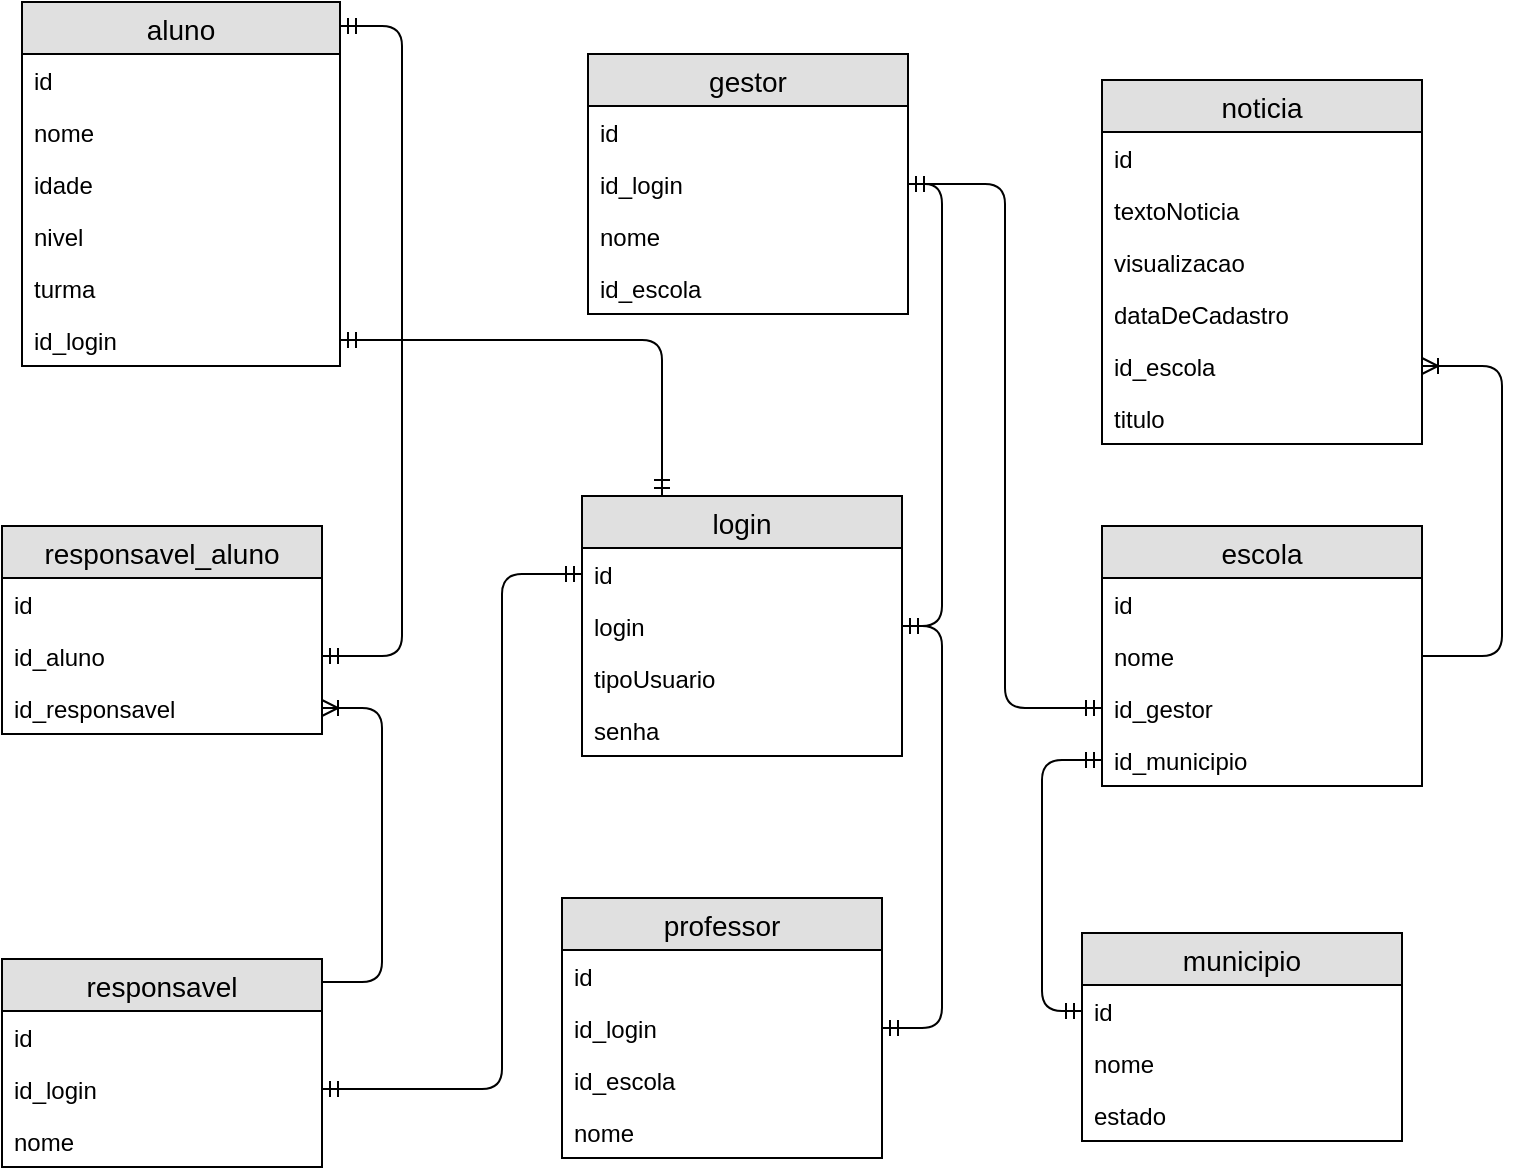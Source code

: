 <mxfile version="10.7.5" type="github"><diagram id="BJjQL9QuDtMuhnQ_gJbK" name="Page-1"><mxGraphModel dx="847" dy="484" grid="1" gridSize="10" guides="1" tooltips="1" connect="1" arrows="1" fold="1" page="1" pageScale="1" pageWidth="827" pageHeight="1169" math="0" shadow="0"><root><mxCell id="0"/><mxCell id="1" parent="0"/><mxCell id="4_5FNAx1ASMwFB8nzS7G-1" value="gestor" style="swimlane;fontStyle=0;childLayout=stackLayout;horizontal=1;startSize=26;fillColor=#e0e0e0;horizontalStack=0;resizeParent=1;resizeParentMax=0;resizeLast=0;collapsible=1;marginBottom=0;swimlaneFillColor=#ffffff;align=center;fontSize=14;" parent="1" vertex="1"><mxGeometry x="333" y="54" width="160" height="130" as="geometry"/></mxCell><mxCell id="4_5FNAx1ASMwFB8nzS7G-2" value="id" style="text;strokeColor=none;fillColor=none;spacingLeft=4;spacingRight=4;overflow=hidden;rotatable=0;points=[[0,0.5],[1,0.5]];portConstraint=eastwest;fontSize=12;" parent="4_5FNAx1ASMwFB8nzS7G-1" vertex="1"><mxGeometry y="26" width="160" height="26" as="geometry"/></mxCell><mxCell id="4_5FNAx1ASMwFB8nzS7G-72" value="id_login" style="text;strokeColor=none;fillColor=none;spacingLeft=4;spacingRight=4;overflow=hidden;rotatable=0;points=[[0,0.5],[1,0.5]];portConstraint=eastwest;fontSize=12;" parent="4_5FNAx1ASMwFB8nzS7G-1" vertex="1"><mxGeometry y="52" width="160" height="26" as="geometry"/></mxCell><mxCell id="4_5FNAx1ASMwFB8nzS7G-3" value="nome" style="text;strokeColor=none;fillColor=none;spacingLeft=4;spacingRight=4;overflow=hidden;rotatable=0;points=[[0,0.5],[1,0.5]];portConstraint=eastwest;fontSize=12;" parent="4_5FNAx1ASMwFB8nzS7G-1" vertex="1"><mxGeometry y="78" width="160" height="26" as="geometry"/></mxCell><mxCell id="4_5FNAx1ASMwFB8nzS7G-4" value="id_escola" style="text;strokeColor=none;fillColor=none;spacingLeft=4;spacingRight=4;overflow=hidden;rotatable=0;points=[[0,0.5],[1,0.5]];portConstraint=eastwest;fontSize=12;" parent="4_5FNAx1ASMwFB8nzS7G-1" vertex="1"><mxGeometry y="104" width="160" height="26" as="geometry"/></mxCell><mxCell id="4_5FNAx1ASMwFB8nzS7G-5" value="escola" style="swimlane;fontStyle=0;childLayout=stackLayout;horizontal=1;startSize=26;fillColor=#e0e0e0;horizontalStack=0;resizeParent=1;resizeParentMax=0;resizeLast=0;collapsible=1;marginBottom=0;swimlaneFillColor=#ffffff;align=center;fontSize=14;" parent="1" vertex="1"><mxGeometry x="590" y="290" width="160" height="130" as="geometry"/></mxCell><mxCell id="4_5FNAx1ASMwFB8nzS7G-6" value="id" style="text;strokeColor=none;fillColor=none;spacingLeft=4;spacingRight=4;overflow=hidden;rotatable=0;points=[[0,0.5],[1,0.5]];portConstraint=eastwest;fontSize=12;" parent="4_5FNAx1ASMwFB8nzS7G-5" vertex="1"><mxGeometry y="26" width="160" height="26" as="geometry"/></mxCell><mxCell id="4_5FNAx1ASMwFB8nzS7G-7" value="nome" style="text;strokeColor=none;fillColor=none;spacingLeft=4;spacingRight=4;overflow=hidden;rotatable=0;points=[[0,0.5],[1,0.5]];portConstraint=eastwest;fontSize=12;" parent="4_5FNAx1ASMwFB8nzS7G-5" vertex="1"><mxGeometry y="52" width="160" height="26" as="geometry"/></mxCell><mxCell id="4_5FNAx1ASMwFB8nzS7G-47" value="id_gestor" style="text;strokeColor=none;fillColor=none;spacingLeft=4;spacingRight=4;overflow=hidden;rotatable=0;points=[[0,0.5],[1,0.5]];portConstraint=eastwest;fontSize=12;" parent="4_5FNAx1ASMwFB8nzS7G-5" vertex="1"><mxGeometry y="78" width="160" height="26" as="geometry"/></mxCell><mxCell id="4_5FNAx1ASMwFB8nzS7G-8" value="id_municipio" style="text;strokeColor=none;fillColor=none;spacingLeft=4;spacingRight=4;overflow=hidden;rotatable=0;points=[[0,0.5],[1,0.5]];portConstraint=eastwest;fontSize=12;" parent="4_5FNAx1ASMwFB8nzS7G-5" vertex="1"><mxGeometry y="104" width="160" height="26" as="geometry"/></mxCell><mxCell id="4_5FNAx1ASMwFB8nzS7G-9" value="aluno" style="swimlane;fontStyle=0;childLayout=stackLayout;horizontal=1;startSize=26;fillColor=#e0e0e0;horizontalStack=0;resizeParent=1;resizeParentMax=0;resizeLast=0;collapsible=1;marginBottom=0;swimlaneFillColor=#ffffff;align=center;fontSize=14;" parent="1" vertex="1"><mxGeometry x="50" y="28" width="159" height="182" as="geometry"><mxRectangle x="220" y="20" width="70" height="26" as="alternateBounds"/></mxGeometry></mxCell><mxCell id="4_5FNAx1ASMwFB8nzS7G-10" value="id" style="text;strokeColor=none;fillColor=none;spacingLeft=4;spacingRight=4;overflow=hidden;rotatable=0;points=[[0,0.5],[1,0.5]];portConstraint=eastwest;fontSize=12;" parent="4_5FNAx1ASMwFB8nzS7G-9" vertex="1"><mxGeometry y="26" width="159" height="26" as="geometry"/></mxCell><mxCell id="4_5FNAx1ASMwFB8nzS7G-11" value="nome" style="text;strokeColor=none;fillColor=none;spacingLeft=4;spacingRight=4;overflow=hidden;rotatable=0;points=[[0,0.5],[1,0.5]];portConstraint=eastwest;fontSize=12;" parent="4_5FNAx1ASMwFB8nzS7G-9" vertex="1"><mxGeometry y="52" width="159" height="26" as="geometry"/></mxCell><mxCell id="4_5FNAx1ASMwFB8nzS7G-34" value="idade" style="text;strokeColor=none;fillColor=none;spacingLeft=4;spacingRight=4;overflow=hidden;rotatable=0;points=[[0,0.5],[1,0.5]];portConstraint=eastwest;fontSize=12;" parent="4_5FNAx1ASMwFB8nzS7G-9" vertex="1"><mxGeometry y="78" width="159" height="26" as="geometry"/></mxCell><mxCell id="4_5FNAx1ASMwFB8nzS7G-33" value="nivel" style="text;strokeColor=none;fillColor=none;spacingLeft=4;spacingRight=4;overflow=hidden;rotatable=0;points=[[0,0.5],[1,0.5]];portConstraint=eastwest;fontSize=12;" parent="4_5FNAx1ASMwFB8nzS7G-9" vertex="1"><mxGeometry y="104" width="159" height="26" as="geometry"/></mxCell><mxCell id="4_5FNAx1ASMwFB8nzS7G-36" value="turma" style="text;strokeColor=none;fillColor=none;spacingLeft=4;spacingRight=4;overflow=hidden;rotatable=0;points=[[0,0.5],[1,0.5]];portConstraint=eastwest;fontSize=12;" parent="4_5FNAx1ASMwFB8nzS7G-9" vertex="1"><mxGeometry y="130" width="159" height="26" as="geometry"/></mxCell><mxCell id="4_5FNAx1ASMwFB8nzS7G-69" value="id_login" style="text;strokeColor=none;fillColor=none;spacingLeft=4;spacingRight=4;overflow=hidden;rotatable=0;points=[[0,0.5],[1,0.5]];portConstraint=eastwest;fontSize=12;" parent="4_5FNAx1ASMwFB8nzS7G-9" vertex="1"><mxGeometry y="156" width="159" height="26" as="geometry"/></mxCell><mxCell id="4_5FNAx1ASMwFB8nzS7G-13" value="responsavel" style="swimlane;fontStyle=0;childLayout=stackLayout;horizontal=1;startSize=26;fillColor=#e0e0e0;horizontalStack=0;resizeParent=1;resizeParentMax=0;resizeLast=0;collapsible=1;marginBottom=0;swimlaneFillColor=#ffffff;align=center;fontSize=14;" parent="1" vertex="1"><mxGeometry x="40" y="506.5" width="160" height="104" as="geometry"/></mxCell><mxCell id="4_5FNAx1ASMwFB8nzS7G-14" value="id" style="text;strokeColor=none;fillColor=none;spacingLeft=4;spacingRight=4;overflow=hidden;rotatable=0;points=[[0,0.5],[1,0.5]];portConstraint=eastwest;fontSize=12;" parent="4_5FNAx1ASMwFB8nzS7G-13" vertex="1"><mxGeometry y="26" width="160" height="26" as="geometry"/></mxCell><mxCell id="4_5FNAx1ASMwFB8nzS7G-70" value="id_login" style="text;strokeColor=none;fillColor=none;spacingLeft=4;spacingRight=4;overflow=hidden;rotatable=0;points=[[0,0.5],[1,0.5]];portConstraint=eastwest;fontSize=12;" parent="4_5FNAx1ASMwFB8nzS7G-13" vertex="1"><mxGeometry y="52" width="160" height="26" as="geometry"/></mxCell><mxCell id="4_5FNAx1ASMwFB8nzS7G-15" value="nome" style="text;strokeColor=none;fillColor=none;spacingLeft=4;spacingRight=4;overflow=hidden;rotatable=0;points=[[0,0.5],[1,0.5]];portConstraint=eastwest;fontSize=12;" parent="4_5FNAx1ASMwFB8nzS7G-13" vertex="1"><mxGeometry y="78" width="160" height="26" as="geometry"/></mxCell><mxCell id="4_5FNAx1ASMwFB8nzS7G-17" value="professor" style="swimlane;fontStyle=0;childLayout=stackLayout;horizontal=1;startSize=26;fillColor=#e0e0e0;horizontalStack=0;resizeParent=1;resizeParentMax=0;resizeLast=0;collapsible=1;marginBottom=0;swimlaneFillColor=#ffffff;align=center;fontSize=14;" parent="1" vertex="1"><mxGeometry x="320" y="476" width="160" height="130" as="geometry"/></mxCell><mxCell id="4_5FNAx1ASMwFB8nzS7G-18" value="id" style="text;strokeColor=none;fillColor=none;spacingLeft=4;spacingRight=4;overflow=hidden;rotatable=0;points=[[0,0.5],[1,0.5]];portConstraint=eastwest;fontSize=12;" parent="4_5FNAx1ASMwFB8nzS7G-17" vertex="1"><mxGeometry y="26" width="160" height="26" as="geometry"/></mxCell><mxCell id="4_5FNAx1ASMwFB8nzS7G-71" value="id_login" style="text;strokeColor=none;fillColor=none;spacingLeft=4;spacingRight=4;overflow=hidden;rotatable=0;points=[[0,0.5],[1,0.5]];portConstraint=eastwest;fontSize=12;" parent="4_5FNAx1ASMwFB8nzS7G-17" vertex="1"><mxGeometry y="52" width="160" height="26" as="geometry"/></mxCell><mxCell id="4_5FNAx1ASMwFB8nzS7G-19" value="id_escola" style="text;strokeColor=none;fillColor=none;spacingLeft=4;spacingRight=4;overflow=hidden;rotatable=0;points=[[0,0.5],[1,0.5]];portConstraint=eastwest;fontSize=12;" parent="4_5FNAx1ASMwFB8nzS7G-17" vertex="1"><mxGeometry y="78" width="160" height="26" as="geometry"/></mxCell><mxCell id="4_5FNAx1ASMwFB8nzS7G-20" value="nome" style="text;strokeColor=none;fillColor=none;spacingLeft=4;spacingRight=4;overflow=hidden;rotatable=0;points=[[0,0.5],[1,0.5]];portConstraint=eastwest;fontSize=12;" parent="4_5FNAx1ASMwFB8nzS7G-17" vertex="1"><mxGeometry y="104" width="160" height="26" as="geometry"/></mxCell><mxCell id="4_5FNAx1ASMwFB8nzS7G-21" value="login" style="swimlane;fontStyle=0;childLayout=stackLayout;horizontal=1;startSize=26;fillColor=#e0e0e0;horizontalStack=0;resizeParent=1;resizeParentMax=0;resizeLast=0;collapsible=1;marginBottom=0;swimlaneFillColor=#ffffff;align=center;fontSize=14;" parent="1" vertex="1"><mxGeometry x="330" y="275" width="160" height="130" as="geometry"/></mxCell><mxCell id="4_5FNAx1ASMwFB8nzS7G-22" value="id" style="text;strokeColor=none;fillColor=none;spacingLeft=4;spacingRight=4;overflow=hidden;rotatable=0;points=[[0,0.5],[1,0.5]];portConstraint=eastwest;fontSize=12;" parent="4_5FNAx1ASMwFB8nzS7G-21" vertex="1"><mxGeometry y="26" width="160" height="26" as="geometry"/></mxCell><mxCell id="4_5FNAx1ASMwFB8nzS7G-23" value="login" style="text;strokeColor=none;fillColor=none;spacingLeft=4;spacingRight=4;overflow=hidden;rotatable=0;points=[[0,0.5],[1,0.5]];portConstraint=eastwest;fontSize=12;" parent="4_5FNAx1ASMwFB8nzS7G-21" vertex="1"><mxGeometry y="52" width="160" height="26" as="geometry"/></mxCell><mxCell id="4_5FNAx1ASMwFB8nzS7G-59" value="tipoUsuario" style="text;strokeColor=none;fillColor=none;spacingLeft=4;spacingRight=4;overflow=hidden;rotatable=0;points=[[0,0.5],[1,0.5]];portConstraint=eastwest;fontSize=12;" parent="4_5FNAx1ASMwFB8nzS7G-21" vertex="1"><mxGeometry y="78" width="160" height="26" as="geometry"/></mxCell><mxCell id="4_5FNAx1ASMwFB8nzS7G-24" value="senha" style="text;strokeColor=none;fillColor=none;spacingLeft=4;spacingRight=4;overflow=hidden;rotatable=0;points=[[0,0.5],[1,0.5]];portConstraint=eastwest;fontSize=12;" parent="4_5FNAx1ASMwFB8nzS7G-21" vertex="1"><mxGeometry y="104" width="160" height="26" as="geometry"/></mxCell><mxCell id="4_5FNAx1ASMwFB8nzS7G-25" value="municipio" style="swimlane;fontStyle=0;childLayout=stackLayout;horizontal=1;startSize=26;fillColor=#e0e0e0;horizontalStack=0;resizeParent=1;resizeParentMax=0;resizeLast=0;collapsible=1;marginBottom=0;swimlaneFillColor=#ffffff;align=center;fontSize=14;" parent="1" vertex="1"><mxGeometry x="580" y="493.5" width="160" height="104" as="geometry"/></mxCell><mxCell id="4_5FNAx1ASMwFB8nzS7G-26" value="id" style="text;strokeColor=none;fillColor=none;spacingLeft=4;spacingRight=4;overflow=hidden;rotatable=0;points=[[0,0.5],[1,0.5]];portConstraint=eastwest;fontSize=12;" parent="4_5FNAx1ASMwFB8nzS7G-25" vertex="1"><mxGeometry y="26" width="160" height="26" as="geometry"/></mxCell><mxCell id="4_5FNAx1ASMwFB8nzS7G-27" value="nome" style="text;strokeColor=none;fillColor=none;spacingLeft=4;spacingRight=4;overflow=hidden;rotatable=0;points=[[0,0.5],[1,0.5]];portConstraint=eastwest;fontSize=12;" parent="4_5FNAx1ASMwFB8nzS7G-25" vertex="1"><mxGeometry y="52" width="160" height="26" as="geometry"/></mxCell><mxCell id="4_5FNAx1ASMwFB8nzS7G-28" value="estado" style="text;strokeColor=none;fillColor=none;spacingLeft=4;spacingRight=4;overflow=hidden;rotatable=0;points=[[0,0.5],[1,0.5]];portConstraint=eastwest;fontSize=12;" parent="4_5FNAx1ASMwFB8nzS7G-25" vertex="1"><mxGeometry y="78" width="160" height="26" as="geometry"/></mxCell><mxCell id="4_5FNAx1ASMwFB8nzS7G-39" value="responsavel_aluno" style="swimlane;fontStyle=0;childLayout=stackLayout;horizontal=1;startSize=26;fillColor=#e0e0e0;horizontalStack=0;resizeParent=1;resizeParentMax=0;resizeLast=0;collapsible=1;marginBottom=0;swimlaneFillColor=#ffffff;align=center;fontSize=14;" parent="1" vertex="1"><mxGeometry x="40" y="290" width="160" height="104" as="geometry"/></mxCell><mxCell id="4_5FNAx1ASMwFB8nzS7G-40" value="id" style="text;strokeColor=none;fillColor=none;spacingLeft=4;spacingRight=4;overflow=hidden;rotatable=0;points=[[0,0.5],[1,0.5]];portConstraint=eastwest;fontSize=12;" parent="4_5FNAx1ASMwFB8nzS7G-39" vertex="1"><mxGeometry y="26" width="160" height="26" as="geometry"/></mxCell><mxCell id="4_5FNAx1ASMwFB8nzS7G-42" value="id_aluno" style="text;strokeColor=none;fillColor=none;spacingLeft=4;spacingRight=4;overflow=hidden;rotatable=0;points=[[0,0.5],[1,0.5]];portConstraint=eastwest;fontSize=12;" parent="4_5FNAx1ASMwFB8nzS7G-39" vertex="1"><mxGeometry y="52" width="160" height="26" as="geometry"/></mxCell><mxCell id="4_5FNAx1ASMwFB8nzS7G-41" value="id_responsavel" style="text;strokeColor=none;fillColor=none;spacingLeft=4;spacingRight=4;overflow=hidden;rotatable=0;points=[[0,0.5],[1,0.5]];portConstraint=eastwest;fontSize=12;" parent="4_5FNAx1ASMwFB8nzS7G-39" vertex="1"><mxGeometry y="78" width="160" height="26" as="geometry"/></mxCell><mxCell id="4_5FNAx1ASMwFB8nzS7G-48" value="noticia" style="swimlane;fontStyle=0;childLayout=stackLayout;horizontal=1;startSize=26;fillColor=#e0e0e0;horizontalStack=0;resizeParent=1;resizeParentMax=0;resizeLast=0;collapsible=1;marginBottom=0;swimlaneFillColor=#ffffff;align=center;fontSize=14;" parent="1" vertex="1"><mxGeometry x="590" y="67" width="160" height="182" as="geometry"/></mxCell><mxCell id="4_5FNAx1ASMwFB8nzS7G-49" value="id" style="text;strokeColor=none;fillColor=none;spacingLeft=4;spacingRight=4;overflow=hidden;rotatable=0;points=[[0,0.5],[1,0.5]];portConstraint=eastwest;fontSize=12;" parent="4_5FNAx1ASMwFB8nzS7G-48" vertex="1"><mxGeometry y="26" width="160" height="26" as="geometry"/></mxCell><mxCell id="4_5FNAx1ASMwFB8nzS7G-50" value="textoNoticia" style="text;strokeColor=none;fillColor=none;spacingLeft=4;spacingRight=4;overflow=hidden;rotatable=0;points=[[0,0.5],[1,0.5]];portConstraint=eastwest;fontSize=12;" parent="4_5FNAx1ASMwFB8nzS7G-48" vertex="1"><mxGeometry y="52" width="160" height="26" as="geometry"/></mxCell><mxCell id="4_5FNAx1ASMwFB8nzS7G-54" value="visualizacao" style="text;strokeColor=none;fillColor=none;spacingLeft=4;spacingRight=4;overflow=hidden;rotatable=0;points=[[0,0.5],[1,0.5]];portConstraint=eastwest;fontSize=12;" parent="4_5FNAx1ASMwFB8nzS7G-48" vertex="1"><mxGeometry y="78" width="160" height="26" as="geometry"/></mxCell><mxCell id="4_5FNAx1ASMwFB8nzS7G-55" value="dataDeCadastro" style="text;strokeColor=none;fillColor=none;spacingLeft=4;spacingRight=4;overflow=hidden;rotatable=0;points=[[0,0.5],[1,0.5]];portConstraint=eastwest;fontSize=12;" parent="4_5FNAx1ASMwFB8nzS7G-48" vertex="1"><mxGeometry y="104" width="160" height="26" as="geometry"/></mxCell><mxCell id="4_5FNAx1ASMwFB8nzS7G-53" value="id_escola" style="text;strokeColor=none;fillColor=none;spacingLeft=4;spacingRight=4;overflow=hidden;rotatable=0;points=[[0,0.5],[1,0.5]];portConstraint=eastwest;fontSize=12;" parent="4_5FNAx1ASMwFB8nzS7G-48" vertex="1"><mxGeometry y="130" width="160" height="26" as="geometry"/></mxCell><mxCell id="4_5FNAx1ASMwFB8nzS7G-51" value="titulo" style="text;strokeColor=none;fillColor=none;spacingLeft=4;spacingRight=4;overflow=hidden;rotatable=0;points=[[0,0.5],[1,0.5]];portConstraint=eastwest;fontSize=12;" parent="4_5FNAx1ASMwFB8nzS7G-48" vertex="1"><mxGeometry y="156" width="160" height="26" as="geometry"/></mxCell><mxCell id="4_5FNAx1ASMwFB8nzS7G-77" value="" style="edgeStyle=elbowEdgeStyle;fontSize=12;html=1;endArrow=ERmandOne;startArrow=ERmandOne;exitX=1;exitY=0.5;exitDx=0;exitDy=0;" parent="1" source="4_5FNAx1ASMwFB8nzS7G-42" target="4_5FNAx1ASMwFB8nzS7G-9" edge="1"><mxGeometry width="100" height="100" relative="1" as="geometry"><mxPoint x="240" y="220" as="sourcePoint"/><mxPoint x="340" y="120" as="targetPoint"/><Array as="points"><mxPoint x="240" y="40"/><mxPoint x="250" y="190"/><mxPoint x="220" y="280"/></Array></mxGeometry></mxCell><mxCell id="4_5FNAx1ASMwFB8nzS7G-79" value="" style="edgeStyle=entityRelationEdgeStyle;fontSize=12;html=1;endArrow=ERoneToMany;" parent="1" target="4_5FNAx1ASMwFB8nzS7G-41" edge="1"><mxGeometry width="100" height="100" relative="1" as="geometry"><mxPoint x="200" y="518" as="sourcePoint"/><mxPoint x="330" y="430" as="targetPoint"/></mxGeometry></mxCell><mxCell id="4_5FNAx1ASMwFB8nzS7G-80" value="" style="edgeStyle=elbowEdgeStyle;fontSize=12;html=1;endArrow=ERmandOne;startArrow=ERmandOne;entryX=0;entryY=0.5;entryDx=0;entryDy=0;" parent="1" source="4_5FNAx1ASMwFB8nzS7G-70" target="4_5FNAx1ASMwFB8nzS7G-22" edge="1"><mxGeometry width="100" height="100" relative="1" as="geometry"><mxPoint x="270" y="590" as="sourcePoint"/><mxPoint x="370" y="490" as="targetPoint"/><Array as="points"><mxPoint x="290" y="350"/></Array></mxGeometry></mxCell><mxCell id="4_5FNAx1ASMwFB8nzS7G-81" value="" style="edgeStyle=orthogonalEdgeStyle;fontSize=12;html=1;endArrow=ERmandOne;startArrow=ERmandOne;exitX=0.25;exitY=0;exitDx=0;exitDy=0;" parent="1" source="4_5FNAx1ASMwFB8nzS7G-21" target="4_5FNAx1ASMwFB8nzS7G-69" edge="1"><mxGeometry width="100" height="100" relative="1" as="geometry"><mxPoint x="260" y="240" as="sourcePoint"/><mxPoint x="360" y="140" as="targetPoint"/></mxGeometry></mxCell><mxCell id="4_5FNAx1ASMwFB8nzS7G-82" value="" style="edgeStyle=elbowEdgeStyle;fontSize=12;html=1;endArrow=ERmandOne;startArrow=ERmandOne;" parent="1" source="4_5FNAx1ASMwFB8nzS7G-71" target="4_5FNAx1ASMwFB8nzS7G-21" edge="1"><mxGeometry width="100" height="100" relative="1" as="geometry"><mxPoint x="413" y="470" as="sourcePoint"/><mxPoint x="140" y="630" as="targetPoint"/><Array as="points"><mxPoint x="510" y="440"/><mxPoint x="440" y="560"/></Array></mxGeometry></mxCell><mxCell id="4_5FNAx1ASMwFB8nzS7G-83" value="" style="edgeStyle=elbowEdgeStyle;fontSize=12;html=1;endArrow=ERmandOne;startArrow=ERmandOne;" parent="1" source="4_5FNAx1ASMwFB8nzS7G-21" target="4_5FNAx1ASMwFB8nzS7G-72" edge="1"><mxGeometry width="100" height="100" relative="1" as="geometry"><mxPoint x="360" y="300" as="sourcePoint"/><mxPoint x="460" y="200" as="targetPoint"/><Array as="points"><mxPoint x="510" y="220"/></Array></mxGeometry></mxCell><mxCell id="4_5FNAx1ASMwFB8nzS7G-84" value="" style="edgeStyle=elbowEdgeStyle;fontSize=12;html=1;endArrow=ERmandOne;startArrow=ERmandOne;exitX=0;exitY=0.5;exitDx=0;exitDy=0;" parent="1" source="4_5FNAx1ASMwFB8nzS7G-26" target="4_5FNAx1ASMwFB8nzS7G-8" edge="1"><mxGeometry width="100" height="100" relative="1" as="geometry"><mxPoint x="570" y="520" as="sourcePoint"/><mxPoint x="720" y="400" as="targetPoint"/><Array as="points"><mxPoint x="560" y="430"/><mxPoint x="640" y="510"/></Array></mxGeometry></mxCell><mxCell id="4_5FNAx1ASMwFB8nzS7G-85" value="" style="edgeStyle=elbowEdgeStyle;fontSize=12;html=1;endArrow=ERoneToMany;" parent="1" source="4_5FNAx1ASMwFB8nzS7G-5" target="4_5FNAx1ASMwFB8nzS7G-53" edge="1"><mxGeometry width="100" height="100" relative="1" as="geometry"><mxPoint x="780" y="270" as="sourcePoint"/><mxPoint x="880" y="170" as="targetPoint"/><Array as="points"><mxPoint x="790" y="250"/></Array></mxGeometry></mxCell><mxCell id="3_gmCdzSAKtn6K1j5WU8-1" value="" style="edgeStyle=elbowEdgeStyle;fontSize=12;html=1;endArrow=ERmandOne;startArrow=ERmandOne;" edge="1" parent="1" source="4_5FNAx1ASMwFB8nzS7G-1" target="4_5FNAx1ASMwFB8nzS7G-47"><mxGeometry width="100" height="100" relative="1" as="geometry"><mxPoint x="500" y="160" as="sourcePoint"/><mxPoint x="600" y="60" as="targetPoint"/></mxGeometry></mxCell></root></mxGraphModel></diagram></mxfile>